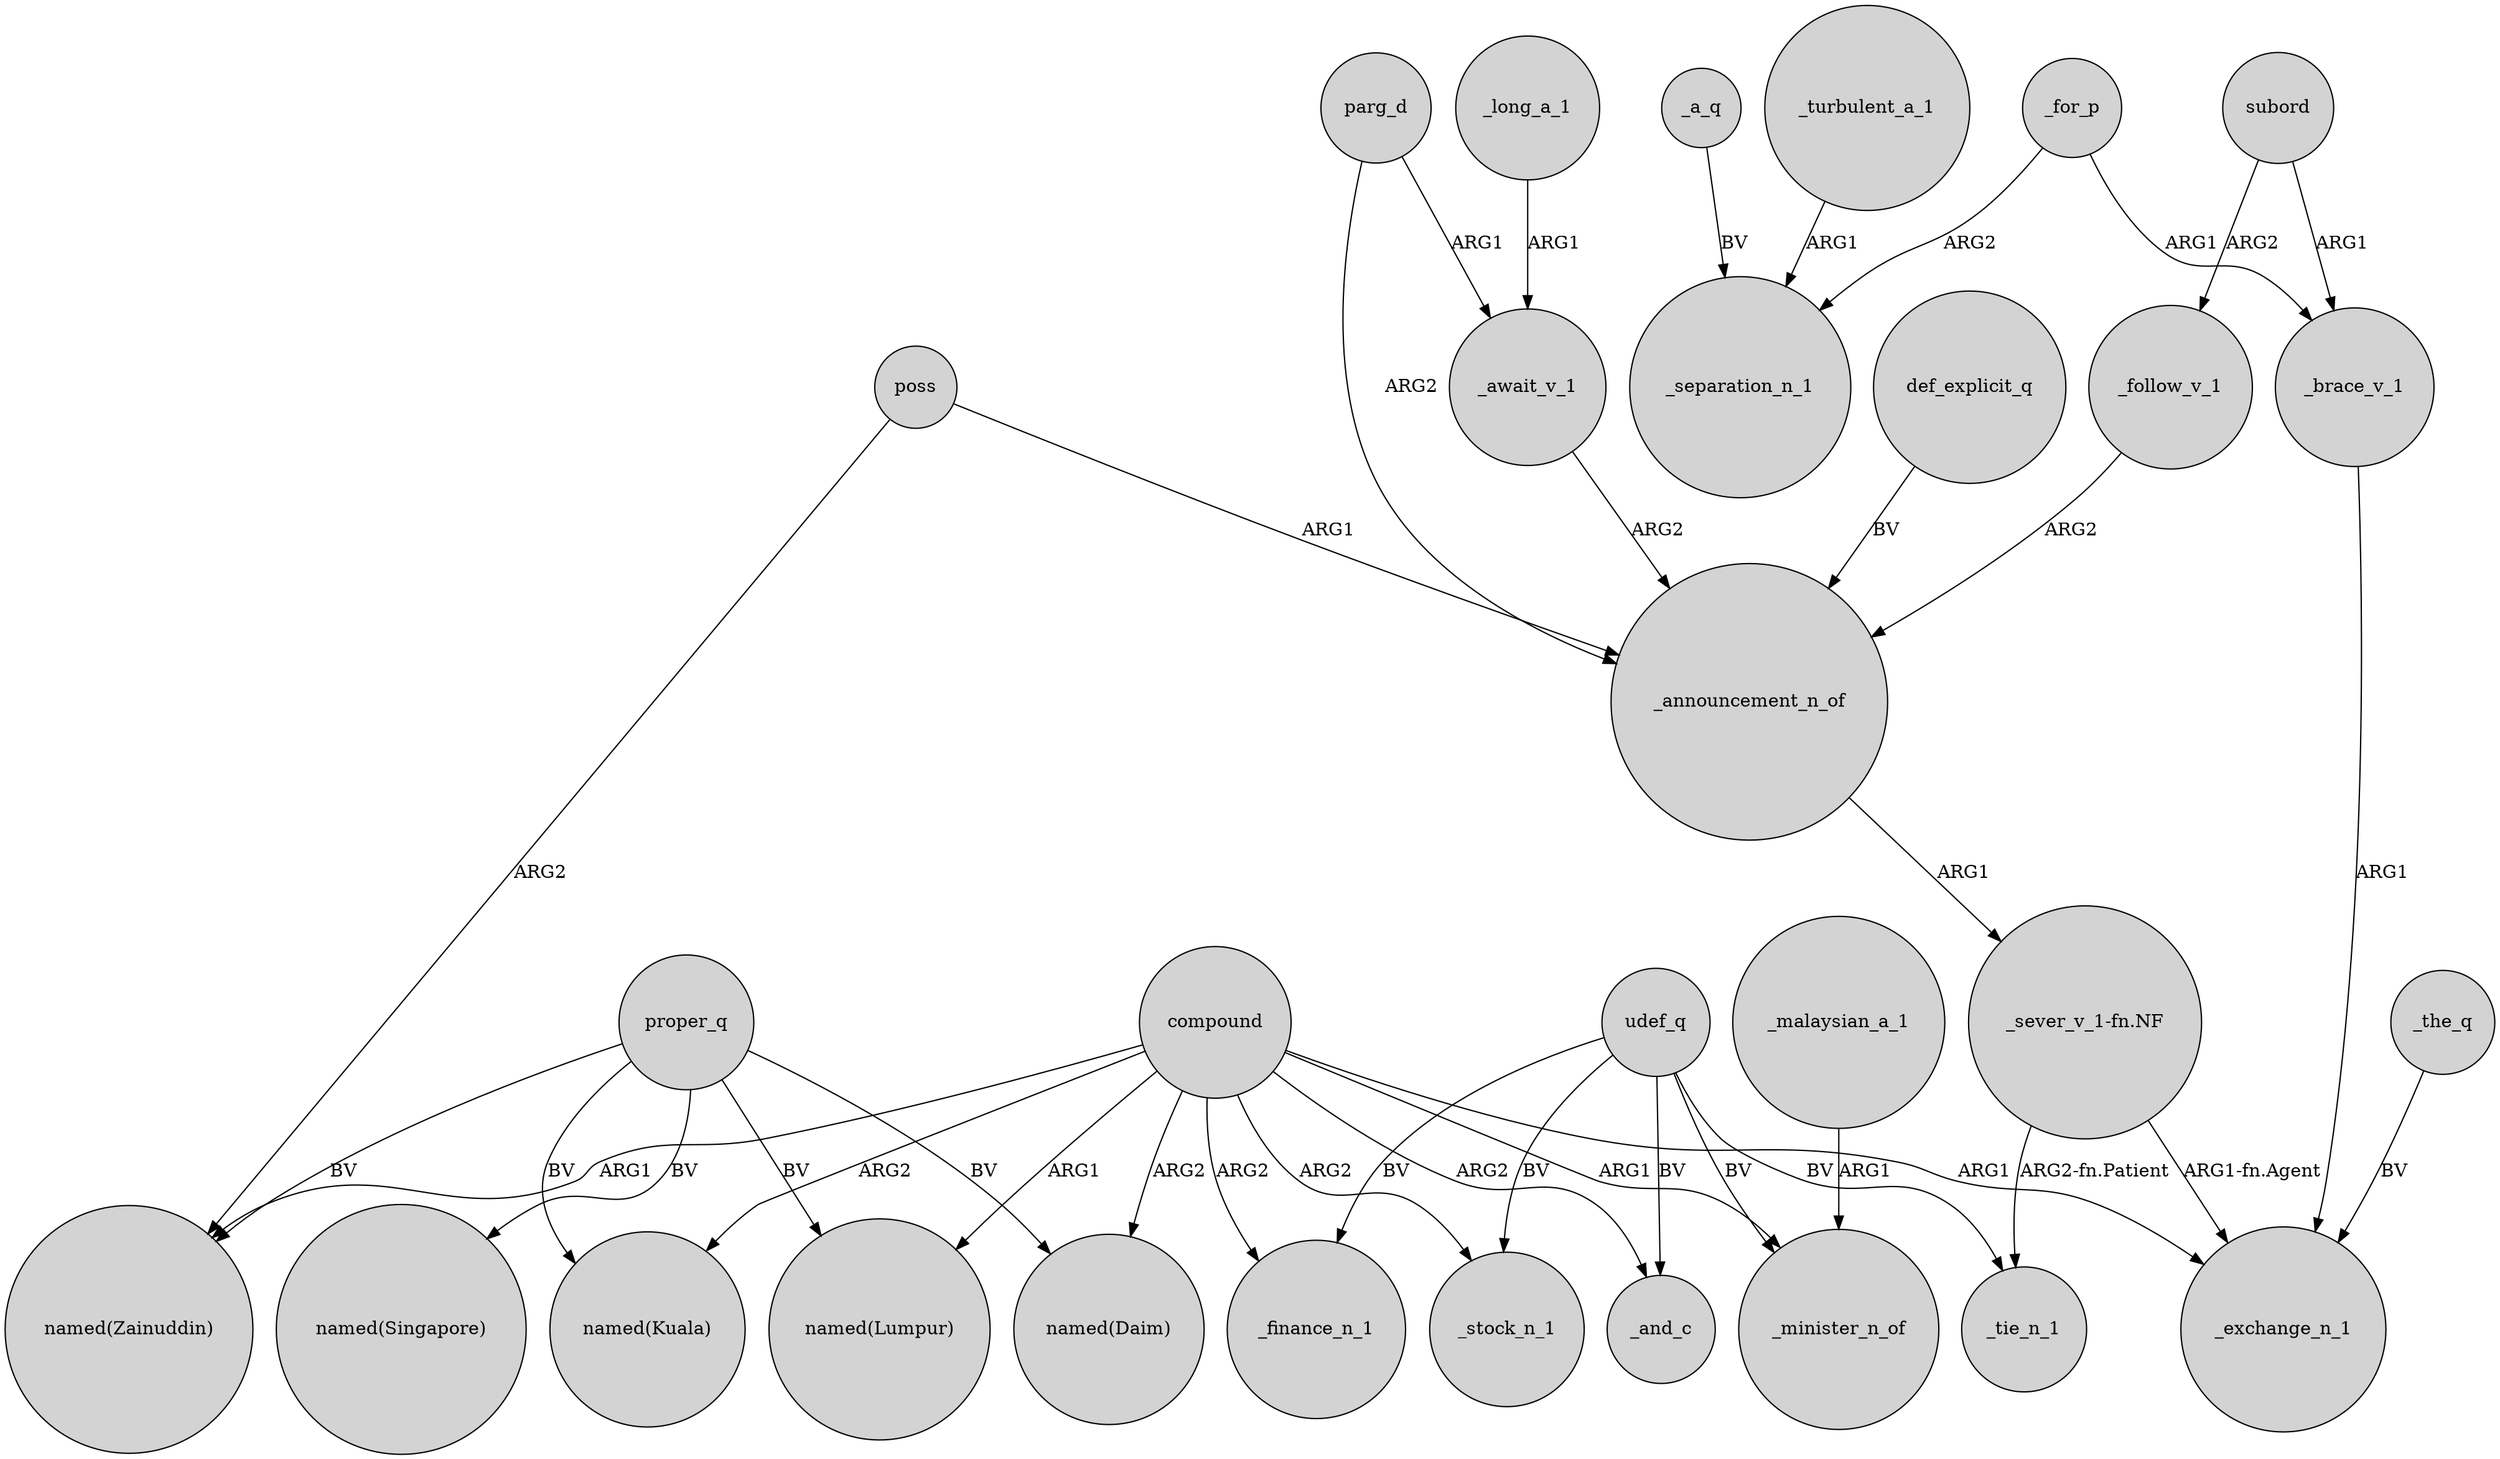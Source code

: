 digraph {
	node [shape=circle style=filled]
	compound -> "named(Kuala)" [label=ARG2]
	_await_v_1 -> _announcement_n_of [label=ARG2]
	_long_a_1 -> _await_v_1 [label=ARG1]
	poss -> _announcement_n_of [label=ARG1]
	_follow_v_1 -> _announcement_n_of [label=ARG2]
	_announcement_n_of -> "_sever_v_1-fn.NF" [label=ARG1]
	udef_q -> _finance_n_1 [label=BV]
	parg_d -> _announcement_n_of [label=ARG2]
	def_explicit_q -> _announcement_n_of [label=BV]
	udef_q -> _tie_n_1 [label=BV]
	"_sever_v_1-fn.NF" -> _tie_n_1 [label="ARG2-fn.Patient"]
	subord -> _follow_v_1 [label=ARG2]
	poss -> "named(Zainuddin)" [label=ARG2]
	_for_p -> _brace_v_1 [label=ARG1]
	compound -> _finance_n_1 [label=ARG2]
	proper_q -> "named(Lumpur)" [label=BV]
	compound -> _stock_n_1 [label=ARG2]
	subord -> _brace_v_1 [label=ARG1]
	compound -> _and_c [label=ARG2]
	udef_q -> _stock_n_1 [label=BV]
	compound -> "named(Daim)" [label=ARG2]
	parg_d -> _await_v_1 [label=ARG1]
	compound -> _minister_n_of [label=ARG1]
	compound -> _exchange_n_1 [label=ARG1]
	compound -> "named(Zainuddin)" [label=ARG1]
	_for_p -> _separation_n_1 [label=ARG2]
	proper_q -> "named(Singapore)" [label=BV]
	"_sever_v_1-fn.NF" -> _exchange_n_1 [label="ARG1-fn.Agent"]
	_a_q -> _separation_n_1 [label=BV]
	compound -> "named(Lumpur)" [label=ARG1]
	udef_q -> _minister_n_of [label=BV]
	_brace_v_1 -> _exchange_n_1 [label=ARG1]
	_malaysian_a_1 -> _minister_n_of [label=ARG1]
	proper_q -> "named(Daim)" [label=BV]
	proper_q -> "named(Zainuddin)" [label=BV]
	_turbulent_a_1 -> _separation_n_1 [label=ARG1]
	proper_q -> "named(Kuala)" [label=BV]
	udef_q -> _and_c [label=BV]
	_the_q -> _exchange_n_1 [label=BV]
}
